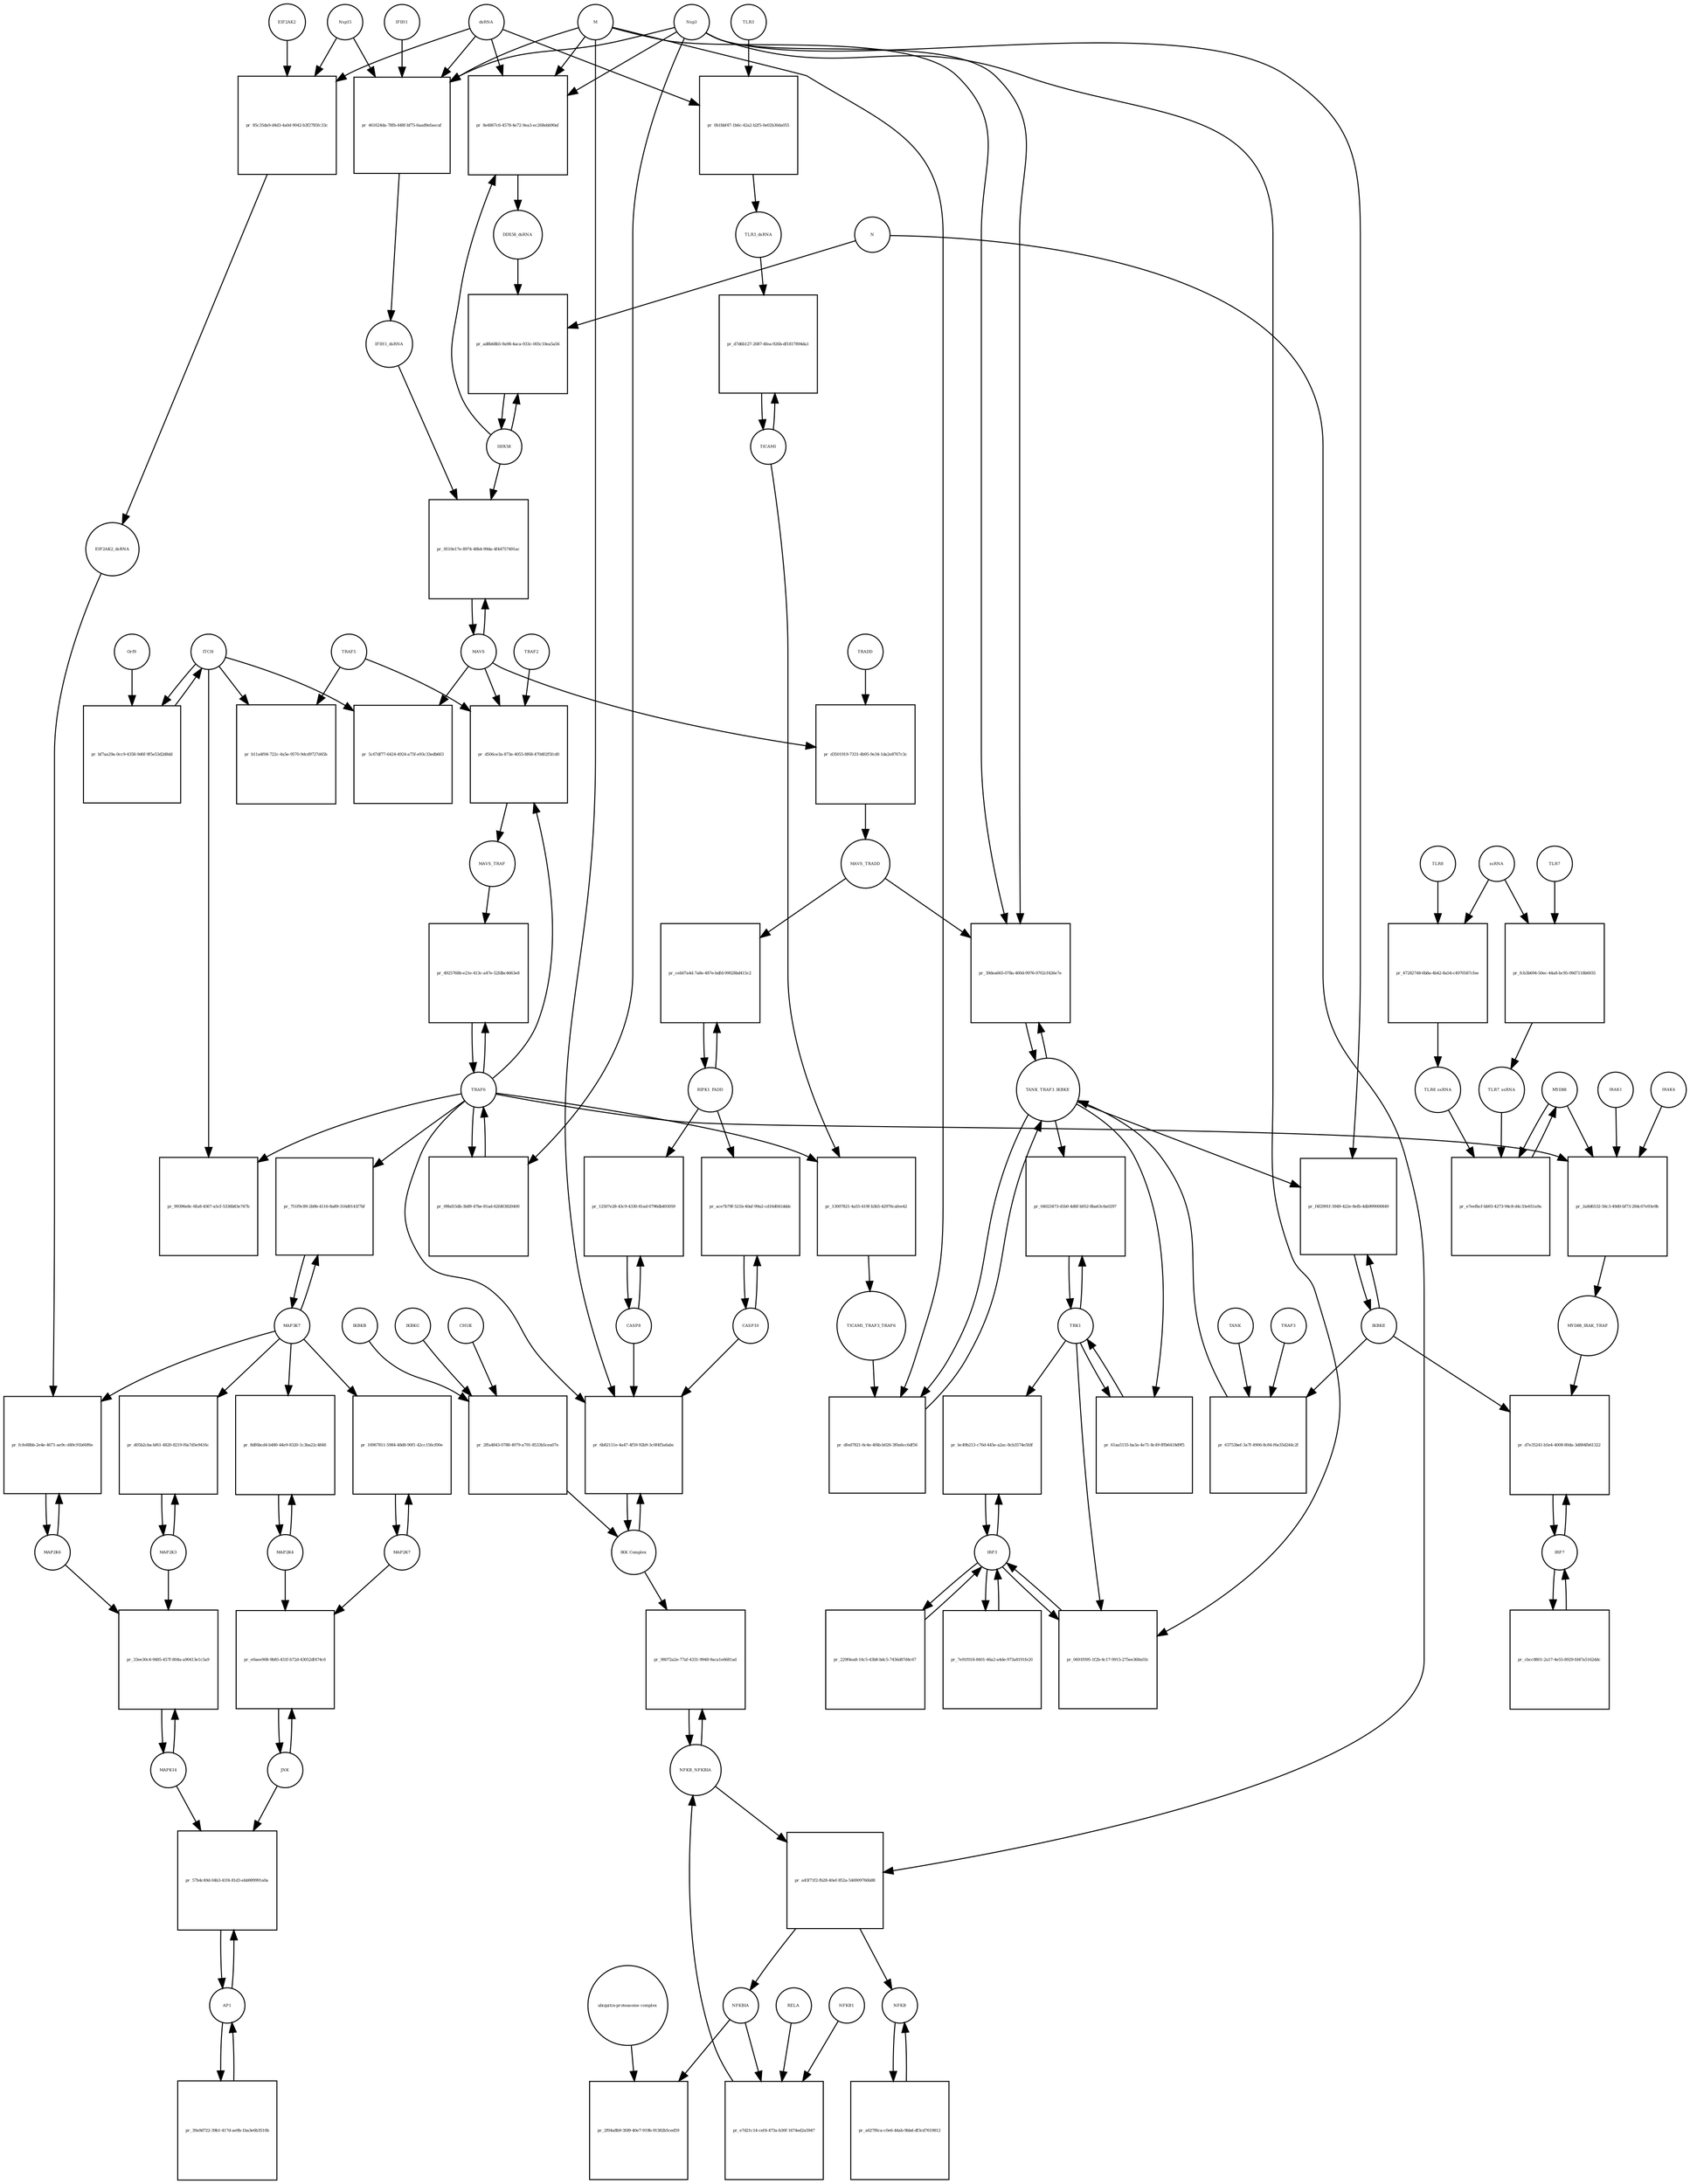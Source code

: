 strict digraph  {
dsRNA [annotation="", bipartite=0, cls="nucleic acid feature", fontsize=4, label=dsRNA, shape=circle];
"pr_8e4867c6-4578-4e72-9ea3-ec268ebb90af" [annotation="", bipartite=1, cls=process, fontsize=4, label="pr_8e4867c6-4578-4e72-9ea3-ec268ebb90af", shape=square];
DDX58_dsRNA [annotation="", bipartite=0, cls=complex, fontsize=4, label=DDX58_dsRNA, shape=circle];
M [annotation=urn_miriam_ncbiprotein_1796318601, bipartite=0, cls=macromolecule, fontsize=4, label=M, shape=circle];
Nsp3 [annotation=urn_miriam_ncbiprotein_1802476807, bipartite=0, cls=macromolecule, fontsize=4, label=Nsp3, shape=circle];
DDX58 [annotation=urn_miriam_hgnc_19102, bipartite=0, cls=macromolecule, fontsize=4, label=DDX58, shape=circle];
"pr_461624da-78fb-448f-bf75-6aad9efaecaf" [annotation="", bipartite=1, cls=process, fontsize=4, label="pr_461624da-78fb-448f-bf75-6aad9efaecaf", shape=square];
IFIH1_dsRNA [annotation="", bipartite=0, cls=complex, fontsize=4, label=IFIH1_dsRNA, shape=circle];
Nsp15 [annotation=urn_miriam_ncbiprotein_1802476818, bipartite=0, cls=macromolecule, fontsize=4, label=Nsp15, shape=circle];
IFIH1 [annotation=urn_miriam_hgnc_18873, bipartite=0, cls=macromolecule, fontsize=4, label=IFIH1, shape=circle];
"pr_ad8b68b5-9a98-4aca-933c-005c10ea5a56" [annotation="", bipartite=1, cls=process, fontsize=4, label="pr_ad8b68b5-9a98-4aca-933c-005c10ea5a56", shape=square];
N [annotation=urn_miriam_ncbiprotein_1798174255, bipartite=0, cls=macromolecule, fontsize=4, label=N, shape=circle];
MAVS [annotation=urn_miriam_hgnc_29233, bipartite=0, cls="macromolecule multimer", fontsize=4, label=MAVS, shape=circle];
"pr_0510e17e-8974-48b4-99da-4f44757491ac" [annotation="", bipartite=1, cls=process, fontsize=4, label="pr_0510e17e-8974-48b4-99da-4f44757491ac", shape=square];
NFKBIA [annotation=urn_miriam_hgnc_7797, bipartite=0, cls=macromolecule, fontsize=4, label=NFKBIA, shape=circle];
"pr_2f04a8b9-3fd9-40e7-919b-91382b5ced59" [annotation="", bipartite=1, cls=process, fontsize=4, label="pr_2f04a8b9-3fd9-40e7-919b-91382b5ced59", shape=square];
"ubiquitin-proteasome complex" [annotation="", bipartite=0, cls=complex, fontsize=4, label="ubiquitin-proteasome complex", shape=circle];
IRF3 [annotation=urn_miriam_hgnc_6118, bipartite=0, cls=macromolecule, fontsize=4, label=IRF3, shape=circle];
"pr_bc49b213-c76d-445e-a2ac-8cb3574e5fdf" [annotation="", bipartite=1, cls=process, fontsize=4, label="pr_bc49b213-c76d-445e-a2ac-8cb3574e5fdf", shape=square];
TBK1 [annotation="", bipartite=0, cls=macromolecule, fontsize=4, label=TBK1, shape=circle];
"pr_0691f095-1f2b-4c17-9915-275ee368a03c" [annotation="", bipartite=1, cls=process, fontsize=4, label="pr_0691f095-1f2b-4c17-9915-275ee368a03c", shape=square];
IRF7 [annotation=urn_miriam_hgnc_6122, bipartite=0, cls="macromolecule multimer", fontsize=4, label=IRF7, shape=circle];
"pr_d7e35241-b5e4-4008-80da-3d884fb61322" [annotation="", bipartite=1, cls=process, fontsize=4, label="pr_d7e35241-b5e4-4008-80da-3d884fb61322", shape=square];
IKBKE [annotation=urn_miriam_hgnc_14552, bipartite=0, cls=macromolecule, fontsize=4, label=IKBKE, shape=circle];
MYD88_IRAK_TRAF [annotation="", bipartite=0, cls=complex, fontsize=4, label=MYD88_IRAK_TRAF, shape=circle];
TRAF6 [annotation=urn_miriam_hgnc_12036, bipartite=0, cls=macromolecule, fontsize=4, label=TRAF6, shape=circle];
"pr_4925768b-e21e-413c-a47e-52fdbc4663e8" [annotation="", bipartite=1, cls=process, fontsize=4, label="pr_4925768b-e21e-413c-a47e-52fdbc4663e8", shape=square];
MAVS_TRAF [annotation="", bipartite=0, cls=complex, fontsize=4, label=MAVS_TRAF, shape=circle];
"pr_5c67df77-6424-4924-a75f-e93c33edb663" [annotation="", bipartite=1, cls=process, fontsize=4, label="pr_5c67df77-6424-4924-a75f-e93c33edb663", shape=square];
ITCH [annotation="", bipartite=0, cls=macromolecule, fontsize=4, label=ITCH, shape=circle];
TRAF5 [annotation=urn_miriam_hgnc_12035, bipartite=0, cls=macromolecule, fontsize=4, label=TRAF5, shape=circle];
"pr_b11a4f04-722c-4a5e-9570-9dcd9727d45b" [annotation="", bipartite=1, cls=process, fontsize=4, label="pr_b11a4f04-722c-4a5e-9570-9dcd9727d45b", shape=square];
"pr_99396e8c-6fa8-4567-a5cf-5336b83e747b" [annotation="", bipartite=1, cls=process, fontsize=4, label="pr_99396e8c-6fa8-4567-a5cf-5336b83e747b", shape=square];
TICAM1 [annotation=urn_miriam_hgnc_18348, bipartite=0, cls=macromolecule, fontsize=4, label=TICAM1, shape=circle];
"pr_d7d6b127-2087-4fea-926b-df1817894da1" [annotation="", bipartite=1, cls=process, fontsize=4, label="pr_d7d6b127-2087-4fea-926b-df1817894da1", shape=square];
TLR3_dsRNA [annotation="", bipartite=0, cls=complex, fontsize=4, label=TLR3_dsRNA, shape=circle];
TLR3 [annotation=urn_miriam_hgnc_11849, bipartite=0, cls="macromolecule multimer", fontsize=4, label=TLR3, shape=circle];
"pr_0b1bbf47-1b6c-42a2-b2f5-0e02b30da055" [annotation="", bipartite=1, cls=process, fontsize=4, label="pr_0b1bbf47-1b6c-42a2-b2f5-0e02b30da055", shape=square];
"pr_13007821-4a55-419f-b3b5-42976cafee42" [annotation="", bipartite=1, cls=process, fontsize=4, label="pr_13007821-4a55-419f-b3b5-42976cafee42", shape=square];
TICAM1_TRAF3_TRAF6 [annotation="", bipartite=0, cls=complex, fontsize=4, label=TICAM1_TRAF3_TRAF6, shape=circle];
TANK_TRAF3_IKBKE [annotation="", bipartite=0, cls=complex, fontsize=4, label=TANK_TRAF3_IKBKE, shape=circle];
"pr_dfed7821-6c4e-4f4b-b026-3f0a6cc6df56" [annotation="", bipartite=1, cls=process, fontsize=4, label="pr_dfed7821-6c4e-4f4b-b026-3f0a6cc6df56", shape=square];
"pr_04023473-d1b0-4d6f-b052-8ba63c6a0297" [annotation="", bipartite=1, cls=process, fontsize=4, label="pr_04023473-d1b0-4d6f-b052-8ba63c6a0297", shape=square];
"pr_f4f2991f-3949-422e-8efb-4db999000849" [annotation="", bipartite=1, cls=process, fontsize=4, label="pr_f4f2991f-3949-422e-8efb-4db999000849", shape=square];
MYD88 [annotation="", bipartite=0, cls=macromolecule, fontsize=4, label=MYD88, shape=circle];
"pr_2a8d6532-56c3-49d0-bf73-284c07e93e9b" [annotation="", bipartite=1, cls=process, fontsize=4, label="pr_2a8d6532-56c3-49d0-bf73-284c07e93e9b", shape=square];
IRAK1 [annotation=urn_miriam_hgnc_6112, bipartite=0, cls=macromolecule, fontsize=4, label=IRAK1, shape=circle];
IRAK4 [annotation=urn_miriam_hgnc_17967, bipartite=0, cls=macromolecule, fontsize=4, label=IRAK4, shape=circle];
TLR7 [annotation=urn_miriam_hgnc_15631, bipartite=0, cls=macromolecule, fontsize=4, label=TLR7, shape=circle];
"pr_fcb3b694-50ec-44a8-bc95-09d7118b6935" [annotation="", bipartite=1, cls=process, fontsize=4, label="pr_fcb3b694-50ec-44a8-bc95-09d7118b6935", shape=square];
TLR7_ssRNA [annotation="", bipartite=0, cls=complex, fontsize=4, label=TLR7_ssRNA, shape=circle];
ssRNA [annotation="", bipartite=0, cls="nucleic acid feature", fontsize=4, label=ssRNA, shape=circle];
TLR8 [annotation=urn_miriam_hgnc_15632, bipartite=0, cls=macromolecule, fontsize=4, label=TLR8, shape=circle];
"pr_47282748-6b8a-4b42-8a54-c4970587cfee" [annotation="", bipartite=1, cls=process, fontsize=4, label="pr_47282748-6b8a-4b42-8a54-c4970587cfee", shape=square];
TLR8_ssRNA [annotation="", bipartite=0, cls=complex, fontsize=4, label=TLR8_ssRNA, shape=circle];
"pr_e7eefbcf-bb93-4273-94c8-d4c33e651a9a" [annotation="", bipartite=1, cls=process, fontsize=4, label="pr_e7eefbcf-bb93-4273-94c8-d4c33e651a9a", shape=square];
MAP3K7 [annotation="", bipartite=0, cls=macromolecule, fontsize=4, label=MAP3K7, shape=circle];
"pr_751f9c89-2b9b-4116-8a89-316d0141f7bf" [annotation="", bipartite=1, cls=process, fontsize=4, label="pr_751f9c89-2b9b-4116-8a89-316d0141f7bf", shape=square];
TRAF2 [annotation=urn_miriam_hgnc_12032, bipartite=0, cls=macromolecule, fontsize=4, label=TRAF2, shape=circle];
"pr_d506ce3a-873e-4055-8f68-470d02f5fcd0" [annotation="", bipartite=1, cls=process, fontsize=4, label="pr_d506ce3a-873e-4055-8f68-470d02f5fcd0", shape=square];
"pr_bf7aa29a-0cc9-4358-9d6f-9f5e53d2d8dd" [annotation="", bipartite=1, cls=process, fontsize=4, label="pr_bf7aa29a-0cc9-4358-9d6f-9f5e53d2d8dd", shape=square];
Orf9 [annotation=urn_miriam_uniprot_P59636, bipartite=0, cls=macromolecule, fontsize=4, label=Orf9, shape=circle];
"pr_d3501919-7331-4b95-9e34-1da2e8767c3c" [annotation="", bipartite=1, cls=process, fontsize=4, label="pr_d3501919-7331-4b95-9e34-1da2e8767c3c", shape=square];
MAVS_TRADD [annotation="", bipartite=0, cls=complex, fontsize=4, label=MAVS_TRADD, shape=circle];
TRADD [annotation=urn_miriam_hgnc_12030, bipartite=0, cls=macromolecule, fontsize=4, label=TRADD, shape=circle];
"pr_09bd15db-3b89-47be-81ad-62fd03820400" [annotation="", bipartite=1, cls=process, fontsize=4, label="pr_09bd15db-3b89-47be-81ad-62fd03820400", shape=square];
AP1 [annotation="", bipartite=0, cls=complex, fontsize=4, label=AP1, shape=circle];
"pr_57b4c49d-04b3-41f4-81d3-ebb989991a0a" [annotation="", bipartite=1, cls=process, fontsize=4, label="pr_57b4c49d-04b3-41f4-81d3-ebb989991a0a", shape=square];
MAPK14 [annotation="", bipartite=0, cls=macromolecule, fontsize=4, label=MAPK14, shape=circle];
JNK [annotation="", bipartite=0, cls=complex, fontsize=4, label=JNK, shape=circle];
"pr_e0aee908-9b85-431f-b72d-43052df474c6" [annotation="", bipartite=1, cls=process, fontsize=4, label="pr_e0aee908-9b85-431f-b72d-43052df474c6", shape=square];
MAP2K7 [annotation="", bipartite=0, cls=macromolecule, fontsize=4, label=MAP2K7, shape=circle];
MAP2K4 [annotation="", bipartite=0, cls=macromolecule, fontsize=4, label=MAP2K4, shape=circle];
"pr_8df6bcd4-b480-44e9-8320-1c3ba22c4848" [annotation="", bipartite=1, cls=process, fontsize=4, label="pr_8df6bcd4-b480-44e9-8320-1c3ba22c4848", shape=square];
"pr_16967811-5984-48d8-90f1-42cc156cf00e" [annotation="", bipartite=1, cls=process, fontsize=4, label="pr_16967811-5984-48d8-90f1-42cc156cf00e", shape=square];
MAP2K3 [annotation="", bipartite=0, cls=macromolecule, fontsize=4, label=MAP2K3, shape=circle];
"pr_d05b2cba-bf61-4820-8219-f6a7d5e9416c" [annotation="", bipartite=1, cls=process, fontsize=4, label="pr_d05b2cba-bf61-4820-8219-f6a7d5e9416c", shape=square];
MAP2K6 [annotation="", bipartite=0, cls=macromolecule, fontsize=4, label=MAP2K6, shape=circle];
"pr_fcfe88bb-2e4e-4671-ae9c-d49c91b60f6e" [annotation="", bipartite=1, cls=process, fontsize=4, label="pr_fcfe88bb-2e4e-4671-ae9c-d49c91b60f6e", shape=square];
EIF2AK2_dsRNA [annotation="", bipartite=0, cls=complex, fontsize=4, label=EIF2AK2_dsRNA, shape=circle];
"pr_85c35da9-d4d3-4a0d-9042-b3f2785fc33c" [annotation="", bipartite=1, cls=process, fontsize=4, label="pr_85c35da9-d4d3-4a0d-9042-b3f2785fc33c", shape=square];
EIF2AK2 [annotation=urn_miriam_hgnc_9437, bipartite=0, cls=macromolecule, fontsize=4, label=EIF2AK2, shape=circle];
RIPK1_FADD [annotation="", bipartite=0, cls=complex, fontsize=4, label=RIPK1_FADD, shape=circle];
"pr_ceb07a4d-7a8e-487e-bdfd-99028bd415c2" [annotation="", bipartite=1, cls=process, fontsize=4, label="pr_ceb07a4d-7a8e-487e-bdfd-99028bd415c2", shape=square];
CASP8 [annotation="", bipartite=0, cls=macromolecule, fontsize=4, label=CASP8, shape=circle];
"pr_12507e28-43c9-4330-81ad-0796db493059" [annotation="", bipartite=1, cls=process, fontsize=4, label="pr_12507e28-43c9-4330-81ad-0796db493059", shape=square];
CASP10 [annotation="", bipartite=0, cls=macromolecule, fontsize=4, label=CASP10, shape=circle];
"pr_ace7b79f-521b-40af-99a2-cd16d041dddc" [annotation="", bipartite=1, cls=process, fontsize=4, label="pr_ace7b79f-521b-40af-99a2-cd16d041dddc", shape=square];
NFKB_NFKBIA [annotation="", bipartite=0, cls=complex, fontsize=4, label=NFKB_NFKBIA, shape=circle];
"pr_98072a2e-77af-4331-9948-9aca1e6681ad" [annotation="", bipartite=1, cls=process, fontsize=4, label="pr_98072a2e-77af-4331-9948-9aca1e6681ad", shape=square];
"IKK Complex" [annotation="", bipartite=0, cls=complex, fontsize=4, label="IKK Complex", shape=circle];
"pr_a45f71f2-fb28-40ef-852a-546909766b88" [annotation="", bipartite=1, cls=process, fontsize=4, label="pr_a45f71f2-fb28-40ef-852a-546909766b88", shape=square];
NFKB [annotation="", bipartite=0, cls=complex, fontsize=4, label=NFKB, shape=circle];
"pr_6b82111e-4a47-4f59-92b9-3c0f4f5a6abc" [annotation="", bipartite=1, cls=process, fontsize=4, label="pr_6b82111e-4a47-4f59-92b9-3c0f4f5a6abc", shape=square];
"pr_e7d21c14-cef4-473a-b30f-1674ed2a5947" [annotation="", bipartite=1, cls=process, fontsize=4, label="pr_e7d21c14-cef4-473a-b30f-1674ed2a5947", shape=square];
RELA [annotation="", bipartite=0, cls=macromolecule, fontsize=4, label=RELA, shape=circle];
NFKB1 [annotation="", bipartite=0, cls=macromolecule, fontsize=4, label=NFKB1, shape=circle];
IKBKG [annotation="", bipartite=0, cls=macromolecule, fontsize=4, label=IKBKG, shape=circle];
"pr_2ffa4843-0788-4979-a791-8533b5cea07e" [annotation="", bipartite=1, cls=process, fontsize=4, label="pr_2ffa4843-0788-4979-a791-8533b5cea07e", shape=square];
CHUK [annotation="", bipartite=0, cls=macromolecule, fontsize=4, label=CHUK, shape=circle];
IKBKB [annotation="", bipartite=0, cls=macromolecule, fontsize=4, label=IKBKB, shape=circle];
"pr_39dea665-078a-400d-9976-0702cf426e7e" [annotation="", bipartite=1, cls=process, fontsize=4, label="pr_39dea665-078a-400d-9976-0702cf426e7e", shape=square];
"pr_61aa5155-ba3a-4e71-8c49-fffb6418d9f5" [annotation="", bipartite=1, cls=process, fontsize=4, label="pr_61aa5155-ba3a-4e71-8c49-fffb6418d9f5", shape=square];
"pr_33ee30c4-9485-457f-804a-a90413e1c5a9" [annotation="", bipartite=1, cls=process, fontsize=4, label="pr_33ee30c4-9485-457f-804a-a90413e1c5a9", shape=square];
TRAF3 [annotation="", bipartite=0, cls=macromolecule, fontsize=4, label=TRAF3, shape=circle];
"pr_63753bef-3a7f-4906-8c84-f6e35d244c2f" [annotation="", bipartite=1, cls=process, fontsize=4, label="pr_63753bef-3a7f-4906-8c84-f6e35d244c2f", shape=square];
TANK [annotation="", bipartite=0, cls=macromolecule, fontsize=4, label=TANK, shape=circle];
"pr_39a9d722-39b1-417d-ae9b-1ba3e6b3510b" [annotation="", bipartite=1, cls=process, fontsize=4, label="pr_39a9d722-39b1-417d-ae9b-1ba3e6b3510b", shape=square];
"pr_cbcc8801-2a17-4e55-8929-fd47a5162ddc" [annotation="", bipartite=1, cls=process, fontsize=4, label="pr_cbcc8801-2a17-4e55-8929-fd47a5162ddc", shape=square];
"pr_229f4ea8-14c5-43b8-bdc5-7456d87d4c67" [annotation="", bipartite=1, cls=process, fontsize=4, label="pr_229f4ea8-14c5-43b8-bdc5-7456d87d4c67", shape=square];
"pr_a627f6ca-c0e6-44ab-9bbd-df3cd7619812" [annotation="", bipartite=1, cls=process, fontsize=4, label="pr_a627f6ca-c0e6-44ab-9bbd-df3cd7619812", shape=square];
"pr_7e91f018-8401-46a2-a4de-973a8191fe20" [annotation="", bipartite=1, cls=process, fontsize=4, label="pr_7e91f018-8401-46a2-a4de-973a8191fe20", shape=square];
dsRNA -> "pr_8e4867c6-4578-4e72-9ea3-ec268ebb90af"  [annotation="", interaction_type=consumption];
dsRNA -> "pr_461624da-78fb-448f-bf75-6aad9efaecaf"  [annotation="", interaction_type=consumption];
dsRNA -> "pr_0b1bbf47-1b6c-42a2-b2f5-0e02b30da055"  [annotation="", interaction_type=consumption];
dsRNA -> "pr_85c35da9-d4d3-4a0d-9042-b3f2785fc33c"  [annotation="", interaction_type=consumption];
"pr_8e4867c6-4578-4e72-9ea3-ec268ebb90af" -> DDX58_dsRNA  [annotation="", interaction_type=production];
DDX58_dsRNA -> "pr_ad8b68b5-9a98-4aca-933c-005c10ea5a56"  [annotation="urn_miriam_pubmed_25581309|urn_miriam_pubmed_28148787|urn_miriam_taxonomy_694009", interaction_type=catalysis];
M -> "pr_8e4867c6-4578-4e72-9ea3-ec268ebb90af"  [annotation="urn_miriam_pubmed_20303872|urn_miriam_pubmed_19380580|urn_miriam_pubmed_31226023|urn_miriam_taxonomy_694009", interaction_type=inhibition];
M -> "pr_461624da-78fb-448f-bf75-6aad9efaecaf"  [annotation="urn_miriam_pubmed_28484023|urn_miriam_pubmed_19380580|urn_miriam_pubmed_31226023|urn_miriam_taxonomy_694009", interaction_type=inhibition];
M -> "pr_dfed7821-6c4e-4f4b-b026-3f0a6cc6df56"  [annotation="urn_miriam_pubmed_19380580|urn_miriam_pubmed_19366914|urn_miriam_taxonomy_694009", interaction_type=inhibition];
M -> "pr_6b82111e-4a47-4f59-92b9-3c0f4f5a6abc"  [annotation="urn_miriam_pubmed_19366914|urn_miriam_pubmed_20303872|urn_miriam_pubmed_17705188|urn_miriam_pubmed_694009", interaction_type=inhibition];
M -> "pr_39dea665-078a-400d-9976-0702cf426e7e"  [annotation="urn_miriam_pubmed_19366914|urn_miriam_pubmed_27164085|urn_miriam_pubmed_19380580|urn_miriam_taxonomy_694009", interaction_type=inhibition];
Nsp3 -> "pr_8e4867c6-4578-4e72-9ea3-ec268ebb90af"  [annotation="urn_miriam_pubmed_20303872|urn_miriam_pubmed_19380580|urn_miriam_pubmed_31226023|urn_miriam_taxonomy_694009", interaction_type=inhibition];
Nsp3 -> "pr_461624da-78fb-448f-bf75-6aad9efaecaf"  [annotation="urn_miriam_pubmed_28484023|urn_miriam_pubmed_19380580|urn_miriam_pubmed_31226023|urn_miriam_taxonomy_694009", interaction_type=inhibition];
Nsp3 -> "pr_0691f095-1f2b-4c17-9915-275ee368a03c"  [annotation="urn_miriam_pubmed_17761676|urn_miriam_pubmed_31226023|urn_miriam_taxonomy_694009", interaction_type=inhibition];
Nsp3 -> "pr_f4f2991f-3949-422e-8efb-4db999000849"  [annotation="urn_miriam_pubmed_20303872|urn_miriam_pubmed_31226023|urn_miriam_taxonomy_694009", interaction_type=inhibition];
Nsp3 -> "pr_09bd15db-3b89-47be-81ad-62fd03820400"  [annotation="urn_miriam_pubmed_27164085|urn_miriam_taxonomy_694009", interaction_type=catalysis];
Nsp3 -> "pr_39dea665-078a-400d-9976-0702cf426e7e"  [annotation="urn_miriam_pubmed_19366914|urn_miriam_pubmed_27164085|urn_miriam_pubmed_19380580|urn_miriam_taxonomy_694009", interaction_type=inhibition];
DDX58 -> "pr_8e4867c6-4578-4e72-9ea3-ec268ebb90af"  [annotation="", interaction_type=consumption];
DDX58 -> "pr_ad8b68b5-9a98-4aca-933c-005c10ea5a56"  [annotation="", interaction_type=consumption];
DDX58 -> "pr_0510e17e-8974-48b4-99da-4f44757491ac"  [annotation=urn_miriam_pubmed_25581309, interaction_type=catalysis];
"pr_461624da-78fb-448f-bf75-6aad9efaecaf" -> IFIH1_dsRNA  [annotation="", interaction_type=production];
IFIH1_dsRNA -> "pr_0510e17e-8974-48b4-99da-4f44757491ac"  [annotation=urn_miriam_pubmed_25581309, interaction_type=catalysis];
Nsp15 -> "pr_461624da-78fb-448f-bf75-6aad9efaecaf"  [annotation="urn_miriam_pubmed_28484023|urn_miriam_pubmed_19380580|urn_miriam_pubmed_31226023|urn_miriam_taxonomy_694009", interaction_type=inhibition];
Nsp15 -> "pr_85c35da9-d4d3-4a0d-9042-b3f2785fc33c"  [annotation="urn_miriam_pubmed_28484023|urn_miriam_pubmed_19366914|urn_miriam_taxonomy_694009", interaction_type=inhibition];
IFIH1 -> "pr_461624da-78fb-448f-bf75-6aad9efaecaf"  [annotation="", interaction_type=consumption];
"pr_ad8b68b5-9a98-4aca-933c-005c10ea5a56" -> DDX58  [annotation="", interaction_type=production];
N -> "pr_ad8b68b5-9a98-4aca-933c-005c10ea5a56"  [annotation="urn_miriam_pubmed_25581309|urn_miriam_pubmed_28148787|urn_miriam_taxonomy_694009", interaction_type=inhibition];
N -> "pr_a45f71f2-fb28-40ef-852a-546909766b88"  [annotation="urn_miriam_pubmed_16143815|urn_miriam_taxonomy_694009", interaction_type=stimulation];
MAVS -> "pr_0510e17e-8974-48b4-99da-4f44757491ac"  [annotation="", interaction_type=consumption];
MAVS -> "pr_5c67df77-6424-4924-a75f-e93c33edb663"  [annotation="", interaction_type=consumption];
MAVS -> "pr_d506ce3a-873e-4055-8f68-470d02f5fcd0"  [annotation="", interaction_type=consumption];
MAVS -> "pr_d3501919-7331-4b95-9e34-1da2e8767c3c"  [annotation="", interaction_type=consumption];
"pr_0510e17e-8974-48b4-99da-4f44757491ac" -> MAVS  [annotation="", interaction_type=production];
NFKBIA -> "pr_2f04a8b9-3fd9-40e7-919b-91382b5ced59"  [annotation="", interaction_type=consumption];
NFKBIA -> "pr_e7d21c14-cef4-473a-b30f-1674ed2a5947"  [annotation="", interaction_type=consumption];
"ubiquitin-proteasome complex" -> "pr_2f04a8b9-3fd9-40e7-919b-91382b5ced59"  [annotation=urn_miriam_pubmed_20303872, interaction_type=catalysis];
IRF3 -> "pr_bc49b213-c76d-445e-a2ac-8cb3574e5fdf"  [annotation="", interaction_type=consumption];
IRF3 -> "pr_0691f095-1f2b-4c17-9915-275ee368a03c"  [annotation="", interaction_type=consumption];
IRF3 -> "pr_229f4ea8-14c5-43b8-bdc5-7456d87d4c67"  [annotation="", interaction_type=consumption];
IRF3 -> "pr_7e91f018-8401-46a2-a4de-973a8191fe20"  [annotation="", interaction_type=consumption];
"pr_bc49b213-c76d-445e-a2ac-8cb3574e5fdf" -> IRF3  [annotation="", interaction_type=production];
TBK1 -> "pr_bc49b213-c76d-445e-a2ac-8cb3574e5fdf"  [annotation=urn_miriam_pubmed_25581309, interaction_type=catalysis];
TBK1 -> "pr_0691f095-1f2b-4c17-9915-275ee368a03c"  [annotation="urn_miriam_pubmed_17761676|urn_miriam_pubmed_31226023|urn_miriam_taxonomy_694009", interaction_type=catalysis];
TBK1 -> "pr_04023473-d1b0-4d6f-b052-8ba63c6a0297"  [annotation="", interaction_type=consumption];
TBK1 -> "pr_61aa5155-ba3a-4e71-8c49-fffb6418d9f5"  [annotation="", interaction_type=consumption];
"pr_0691f095-1f2b-4c17-9915-275ee368a03c" -> IRF3  [annotation="", interaction_type=production];
IRF7 -> "pr_d7e35241-b5e4-4008-80da-3d884fb61322"  [annotation="", interaction_type=consumption];
IRF7 -> "pr_cbcc8801-2a17-4e55-8929-fd47a5162ddc"  [annotation="", interaction_type=consumption];
"pr_d7e35241-b5e4-4008-80da-3d884fb61322" -> IRF7  [annotation="", interaction_type=production];
IKBKE -> "pr_d7e35241-b5e4-4008-80da-3d884fb61322"  [annotation=urn_miriam_pubmed_20303872, interaction_type=catalysis];
IKBKE -> "pr_f4f2991f-3949-422e-8efb-4db999000849"  [annotation="", interaction_type=consumption];
IKBKE -> "pr_63753bef-3a7f-4906-8c84-f6e35d244c2f"  [annotation="", interaction_type=consumption];
MYD88_IRAK_TRAF -> "pr_d7e35241-b5e4-4008-80da-3d884fb61322"  [annotation=urn_miriam_pubmed_20303872, interaction_type=catalysis];
TRAF6 -> "pr_4925768b-e21e-413c-a47e-52fdbc4663e8"  [annotation="", interaction_type=consumption];
TRAF6 -> "pr_99396e8c-6fa8-4567-a5cf-5336b83e747b"  [annotation="", interaction_type=consumption];
TRAF6 -> "pr_13007821-4a55-419f-b3b5-42976cafee42"  [annotation="", interaction_type=consumption];
TRAF6 -> "pr_2a8d6532-56c3-49d0-bf73-284c07e93e9b"  [annotation="", interaction_type=consumption];
TRAF6 -> "pr_751f9c89-2b9b-4116-8a89-316d0141f7bf"  [annotation=urn_miriam_pubmed_19366914, interaction_type=stimulation];
TRAF6 -> "pr_d506ce3a-873e-4055-8f68-470d02f5fcd0"  [annotation="", interaction_type=consumption];
TRAF6 -> "pr_09bd15db-3b89-47be-81ad-62fd03820400"  [annotation="", interaction_type=consumption];
TRAF6 -> "pr_6b82111e-4a47-4f59-92b9-3c0f4f5a6abc"  [annotation="urn_miriam_pubmed_19366914|urn_miriam_pubmed_20303872|urn_miriam_pubmed_17705188|urn_miriam_pubmed_694009", interaction_type=stimulation];
"pr_4925768b-e21e-413c-a47e-52fdbc4663e8" -> TRAF6  [annotation="", interaction_type=production];
MAVS_TRAF -> "pr_4925768b-e21e-413c-a47e-52fdbc4663e8"  [annotation=urn_miriam_pubmed_19366914, interaction_type=catalysis];
ITCH -> "pr_5c67df77-6424-4924-a75f-e93c33edb663"  [annotation=urn_miriam_pubmed_25135833, interaction_type=catalysis];
ITCH -> "pr_b11a4f04-722c-4a5e-9570-9dcd9727d45b"  [annotation=urn_miriam_pubmed_25135833, interaction_type=catalysis];
ITCH -> "pr_99396e8c-6fa8-4567-a5cf-5336b83e747b"  [annotation=urn_miriam_pubmed_25135833, interaction_type=catalysis];
ITCH -> "pr_bf7aa29a-0cc9-4358-9d6f-9f5e53d2d8dd"  [annotation="", interaction_type=consumption];
TRAF5 -> "pr_b11a4f04-722c-4a5e-9570-9dcd9727d45b"  [annotation="", interaction_type=consumption];
TRAF5 -> "pr_d506ce3a-873e-4055-8f68-470d02f5fcd0"  [annotation="", interaction_type=consumption];
TICAM1 -> "pr_d7d6b127-2087-4fea-926b-df1817894da1"  [annotation="", interaction_type=consumption];
TICAM1 -> "pr_13007821-4a55-419f-b3b5-42976cafee42"  [annotation="", interaction_type=consumption];
"pr_d7d6b127-2087-4fea-926b-df1817894da1" -> TICAM1  [annotation="", interaction_type=production];
TLR3_dsRNA -> "pr_d7d6b127-2087-4fea-926b-df1817894da1"  [annotation=urn_miriam_pubmed_20303872, interaction_type=stimulation];
TLR3 -> "pr_0b1bbf47-1b6c-42a2-b2f5-0e02b30da055"  [annotation="", interaction_type=consumption];
"pr_0b1bbf47-1b6c-42a2-b2f5-0e02b30da055" -> TLR3_dsRNA  [annotation="", interaction_type=production];
"pr_13007821-4a55-419f-b3b5-42976cafee42" -> TICAM1_TRAF3_TRAF6  [annotation="", interaction_type=production];
TICAM1_TRAF3_TRAF6 -> "pr_dfed7821-6c4e-4f4b-b026-3f0a6cc6df56"  [annotation="urn_miriam_pubmed_19380580|urn_miriam_pubmed_19366914|urn_miriam_taxonomy_694009", interaction_type=stimulation];
TANK_TRAF3_IKBKE -> "pr_dfed7821-6c4e-4f4b-b026-3f0a6cc6df56"  [annotation="", interaction_type=consumption];
TANK_TRAF3_IKBKE -> "pr_04023473-d1b0-4d6f-b052-8ba63c6a0297"  [annotation=urn_miriam_pubmed_20303872, interaction_type=stimulation];
TANK_TRAF3_IKBKE -> "pr_f4f2991f-3949-422e-8efb-4db999000849"  [annotation="urn_miriam_pubmed_20303872|urn_miriam_pubmed_31226023|urn_miriam_taxonomy_694009", interaction_type=stimulation];
TANK_TRAF3_IKBKE -> "pr_39dea665-078a-400d-9976-0702cf426e7e"  [annotation="", interaction_type=consumption];
TANK_TRAF3_IKBKE -> "pr_61aa5155-ba3a-4e71-8c49-fffb6418d9f5"  [annotation=urn_miriam_pubmed_19366914, interaction_type=stimulation];
"pr_dfed7821-6c4e-4f4b-b026-3f0a6cc6df56" -> TANK_TRAF3_IKBKE  [annotation="", interaction_type=production];
"pr_04023473-d1b0-4d6f-b052-8ba63c6a0297" -> TBK1  [annotation="", interaction_type=production];
"pr_f4f2991f-3949-422e-8efb-4db999000849" -> IKBKE  [annotation="", interaction_type=production];
MYD88 -> "pr_2a8d6532-56c3-49d0-bf73-284c07e93e9b"  [annotation="", interaction_type=consumption];
MYD88 -> "pr_e7eefbcf-bb93-4273-94c8-d4c33e651a9a"  [annotation="", interaction_type=consumption];
"pr_2a8d6532-56c3-49d0-bf73-284c07e93e9b" -> MYD88_IRAK_TRAF  [annotation="", interaction_type=production];
IRAK1 -> "pr_2a8d6532-56c3-49d0-bf73-284c07e93e9b"  [annotation="", interaction_type=consumption];
IRAK4 -> "pr_2a8d6532-56c3-49d0-bf73-284c07e93e9b"  [annotation="", interaction_type=consumption];
TLR7 -> "pr_fcb3b694-50ec-44a8-bc95-09d7118b6935"  [annotation="", interaction_type=consumption];
"pr_fcb3b694-50ec-44a8-bc95-09d7118b6935" -> TLR7_ssRNA  [annotation="", interaction_type=production];
TLR7_ssRNA -> "pr_e7eefbcf-bb93-4273-94c8-d4c33e651a9a"  [annotation=urn_miriam_pubmed_19366914, interaction_type=stimulation];
ssRNA -> "pr_fcb3b694-50ec-44a8-bc95-09d7118b6935"  [annotation="", interaction_type=consumption];
ssRNA -> "pr_47282748-6b8a-4b42-8a54-c4970587cfee"  [annotation="", interaction_type=consumption];
TLR8 -> "pr_47282748-6b8a-4b42-8a54-c4970587cfee"  [annotation="", interaction_type=consumption];
"pr_47282748-6b8a-4b42-8a54-c4970587cfee" -> TLR8_ssRNA  [annotation="", interaction_type=production];
TLR8_ssRNA -> "pr_e7eefbcf-bb93-4273-94c8-d4c33e651a9a"  [annotation=urn_miriam_pubmed_19366914, interaction_type=stimulation];
"pr_e7eefbcf-bb93-4273-94c8-d4c33e651a9a" -> MYD88  [annotation="", interaction_type=production];
MAP3K7 -> "pr_751f9c89-2b9b-4116-8a89-316d0141f7bf"  [annotation="", interaction_type=consumption];
MAP3K7 -> "pr_8df6bcd4-b480-44e9-8320-1c3ba22c4848"  [annotation=urn_miriam_pubmed_19366914, interaction_type=catalysis];
MAP3K7 -> "pr_16967811-5984-48d8-90f1-42cc156cf00e"  [annotation=urn_miriam_pubmed_19366914, interaction_type=catalysis];
MAP3K7 -> "pr_d05b2cba-bf61-4820-8219-f6a7d5e9416c"  [annotation=urn_miriam_pubmed_19366914, interaction_type=catalysis];
MAP3K7 -> "pr_fcfe88bb-2e4e-4671-ae9c-d49c91b60f6e"  [annotation=urn_miriam_pubmed_19366914, interaction_type=catalysis];
"pr_751f9c89-2b9b-4116-8a89-316d0141f7bf" -> MAP3K7  [annotation="", interaction_type=production];
TRAF2 -> "pr_d506ce3a-873e-4055-8f68-470d02f5fcd0"  [annotation="", interaction_type=consumption];
"pr_d506ce3a-873e-4055-8f68-470d02f5fcd0" -> MAVS_TRAF  [annotation="", interaction_type=production];
"pr_bf7aa29a-0cc9-4358-9d6f-9f5e53d2d8dd" -> ITCH  [annotation="", interaction_type=production];
Orf9 -> "pr_bf7aa29a-0cc9-4358-9d6f-9f5e53d2d8dd"  [annotation="urn_miriam_pubmed_25135833|urn_miriam_taxonomy_694009", interaction_type=stimulation];
"pr_d3501919-7331-4b95-9e34-1da2e8767c3c" -> MAVS_TRADD  [annotation="", interaction_type=production];
MAVS_TRADD -> "pr_ceb07a4d-7a8e-487e-bdfd-99028bd415c2"  [annotation=urn_miriam_pubmed_19366914, interaction_type=stimulation];
MAVS_TRADD -> "pr_39dea665-078a-400d-9976-0702cf426e7e"  [annotation="urn_miriam_pubmed_19366914|urn_miriam_pubmed_27164085|urn_miriam_pubmed_19380580|urn_miriam_taxonomy_694009", interaction_type=stimulation];
TRADD -> "pr_d3501919-7331-4b95-9e34-1da2e8767c3c"  [annotation="", interaction_type=consumption];
"pr_09bd15db-3b89-47be-81ad-62fd03820400" -> TRAF6  [annotation="", interaction_type=production];
AP1 -> "pr_57b4c49d-04b3-41f4-81d3-ebb989991a0a"  [annotation="", interaction_type=consumption];
AP1 -> "pr_39a9d722-39b1-417d-ae9b-1ba3e6b3510b"  [annotation="", interaction_type=consumption];
"pr_57b4c49d-04b3-41f4-81d3-ebb989991a0a" -> AP1  [annotation="", interaction_type=production];
MAPK14 -> "pr_57b4c49d-04b3-41f4-81d3-ebb989991a0a"  [annotation=urn_miriam_pubmed_19366914, interaction_type=stimulation];
MAPK14 -> "pr_33ee30c4-9485-457f-804a-a90413e1c5a9"  [annotation="", interaction_type=consumption];
JNK -> "pr_57b4c49d-04b3-41f4-81d3-ebb989991a0a"  [annotation=urn_miriam_pubmed_19366914, interaction_type=stimulation];
JNK -> "pr_e0aee908-9b85-431f-b72d-43052df474c6"  [annotation="", interaction_type=consumption];
"pr_e0aee908-9b85-431f-b72d-43052df474c6" -> JNK  [annotation="", interaction_type=production];
MAP2K7 -> "pr_e0aee908-9b85-431f-b72d-43052df474c6"  [annotation=urn_miriam_pubmed_19366914, interaction_type=catalysis];
MAP2K7 -> "pr_16967811-5984-48d8-90f1-42cc156cf00e"  [annotation="", interaction_type=consumption];
MAP2K4 -> "pr_e0aee908-9b85-431f-b72d-43052df474c6"  [annotation=urn_miriam_pubmed_19366914, interaction_type=catalysis];
MAP2K4 -> "pr_8df6bcd4-b480-44e9-8320-1c3ba22c4848"  [annotation="", interaction_type=consumption];
"pr_8df6bcd4-b480-44e9-8320-1c3ba22c4848" -> MAP2K4  [annotation="", interaction_type=production];
"pr_16967811-5984-48d8-90f1-42cc156cf00e" -> MAP2K7  [annotation="", interaction_type=production];
MAP2K3 -> "pr_d05b2cba-bf61-4820-8219-f6a7d5e9416c"  [annotation="", interaction_type=consumption];
MAP2K3 -> "pr_33ee30c4-9485-457f-804a-a90413e1c5a9"  [annotation=urn_miriam_pubmed_19366914, interaction_type=catalysis];
"pr_d05b2cba-bf61-4820-8219-f6a7d5e9416c" -> MAP2K3  [annotation="", interaction_type=production];
MAP2K6 -> "pr_fcfe88bb-2e4e-4671-ae9c-d49c91b60f6e"  [annotation="", interaction_type=consumption];
MAP2K6 -> "pr_33ee30c4-9485-457f-804a-a90413e1c5a9"  [annotation=urn_miriam_pubmed_19366914, interaction_type=catalysis];
"pr_fcfe88bb-2e4e-4671-ae9c-d49c91b60f6e" -> MAP2K6  [annotation="", interaction_type=production];
EIF2AK2_dsRNA -> "pr_fcfe88bb-2e4e-4671-ae9c-d49c91b60f6e"  [annotation=urn_miriam_pubmed_19366914, interaction_type=stimulation];
"pr_85c35da9-d4d3-4a0d-9042-b3f2785fc33c" -> EIF2AK2_dsRNA  [annotation="", interaction_type=production];
EIF2AK2 -> "pr_85c35da9-d4d3-4a0d-9042-b3f2785fc33c"  [annotation="", interaction_type=consumption];
RIPK1_FADD -> "pr_ceb07a4d-7a8e-487e-bdfd-99028bd415c2"  [annotation="", interaction_type=consumption];
RIPK1_FADD -> "pr_12507e28-43c9-4330-81ad-0796db493059"  [annotation=urn_miriam_pubmed_19366914, interaction_type=stimulation];
RIPK1_FADD -> "pr_ace7b79f-521b-40af-99a2-cd16d041dddc"  [annotation=urn_miriam_pubmed_20303872, interaction_type=stimulation];
"pr_ceb07a4d-7a8e-487e-bdfd-99028bd415c2" -> RIPK1_FADD  [annotation="", interaction_type=production];
CASP8 -> "pr_12507e28-43c9-4330-81ad-0796db493059"  [annotation="", interaction_type=consumption];
CASP8 -> "pr_6b82111e-4a47-4f59-92b9-3c0f4f5a6abc"  [annotation="urn_miriam_pubmed_19366914|urn_miriam_pubmed_20303872|urn_miriam_pubmed_17705188|urn_miriam_pubmed_694009", interaction_type=stimulation];
"pr_12507e28-43c9-4330-81ad-0796db493059" -> CASP8  [annotation="", interaction_type=production];
CASP10 -> "pr_ace7b79f-521b-40af-99a2-cd16d041dddc"  [annotation="", interaction_type=consumption];
CASP10 -> "pr_6b82111e-4a47-4f59-92b9-3c0f4f5a6abc"  [annotation="urn_miriam_pubmed_19366914|urn_miriam_pubmed_20303872|urn_miriam_pubmed_17705188|urn_miriam_pubmed_694009", interaction_type=stimulation];
"pr_ace7b79f-521b-40af-99a2-cd16d041dddc" -> CASP10  [annotation="", interaction_type=production];
NFKB_NFKBIA -> "pr_98072a2e-77af-4331-9948-9aca1e6681ad"  [annotation="", interaction_type=consumption];
NFKB_NFKBIA -> "pr_a45f71f2-fb28-40ef-852a-546909766b88"  [annotation="", interaction_type=consumption];
"pr_98072a2e-77af-4331-9948-9aca1e6681ad" -> NFKB_NFKBIA  [annotation="", interaction_type=production];
"IKK Complex" -> "pr_98072a2e-77af-4331-9948-9aca1e6681ad"  [annotation=urn_miriam_pubmed_19366914, interaction_type=catalysis];
"IKK Complex" -> "pr_6b82111e-4a47-4f59-92b9-3c0f4f5a6abc"  [annotation="", interaction_type=consumption];
"pr_a45f71f2-fb28-40ef-852a-546909766b88" -> NFKB  [annotation="", interaction_type=production];
"pr_a45f71f2-fb28-40ef-852a-546909766b88" -> NFKBIA  [annotation="", interaction_type=production];
NFKB -> "pr_a627f6ca-c0e6-44ab-9bbd-df3cd7619812"  [annotation="", interaction_type=consumption];
"pr_6b82111e-4a47-4f59-92b9-3c0f4f5a6abc" -> "IKK Complex"  [annotation="", interaction_type=production];
"pr_e7d21c14-cef4-473a-b30f-1674ed2a5947" -> NFKB_NFKBIA  [annotation="", interaction_type=production];
RELA -> "pr_e7d21c14-cef4-473a-b30f-1674ed2a5947"  [annotation="", interaction_type=consumption];
NFKB1 -> "pr_e7d21c14-cef4-473a-b30f-1674ed2a5947"  [annotation="", interaction_type=consumption];
IKBKG -> "pr_2ffa4843-0788-4979-a791-8533b5cea07e"  [annotation="", interaction_type=consumption];
"pr_2ffa4843-0788-4979-a791-8533b5cea07e" -> "IKK Complex"  [annotation="", interaction_type=production];
CHUK -> "pr_2ffa4843-0788-4979-a791-8533b5cea07e"  [annotation="", interaction_type=consumption];
IKBKB -> "pr_2ffa4843-0788-4979-a791-8533b5cea07e"  [annotation="", interaction_type=consumption];
"pr_39dea665-078a-400d-9976-0702cf426e7e" -> TANK_TRAF3_IKBKE  [annotation="", interaction_type=production];
"pr_61aa5155-ba3a-4e71-8c49-fffb6418d9f5" -> TBK1  [annotation="", interaction_type=production];
"pr_33ee30c4-9485-457f-804a-a90413e1c5a9" -> MAPK14  [annotation="", interaction_type=production];
TRAF3 -> "pr_63753bef-3a7f-4906-8c84-f6e35d244c2f"  [annotation="", interaction_type=consumption];
"pr_63753bef-3a7f-4906-8c84-f6e35d244c2f" -> TANK_TRAF3_IKBKE  [annotation="", interaction_type=production];
TANK -> "pr_63753bef-3a7f-4906-8c84-f6e35d244c2f"  [annotation="", interaction_type=consumption];
"pr_39a9d722-39b1-417d-ae9b-1ba3e6b3510b" -> AP1  [annotation="", interaction_type=production];
"pr_cbcc8801-2a17-4e55-8929-fd47a5162ddc" -> IRF7  [annotation="", interaction_type=production];
"pr_229f4ea8-14c5-43b8-bdc5-7456d87d4c67" -> IRF3  [annotation="", interaction_type=production];
"pr_a627f6ca-c0e6-44ab-9bbd-df3cd7619812" -> NFKB  [annotation="", interaction_type=production];
"pr_7e91f018-8401-46a2-a4de-973a8191fe20" -> IRF3  [annotation="", interaction_type=production];
}
